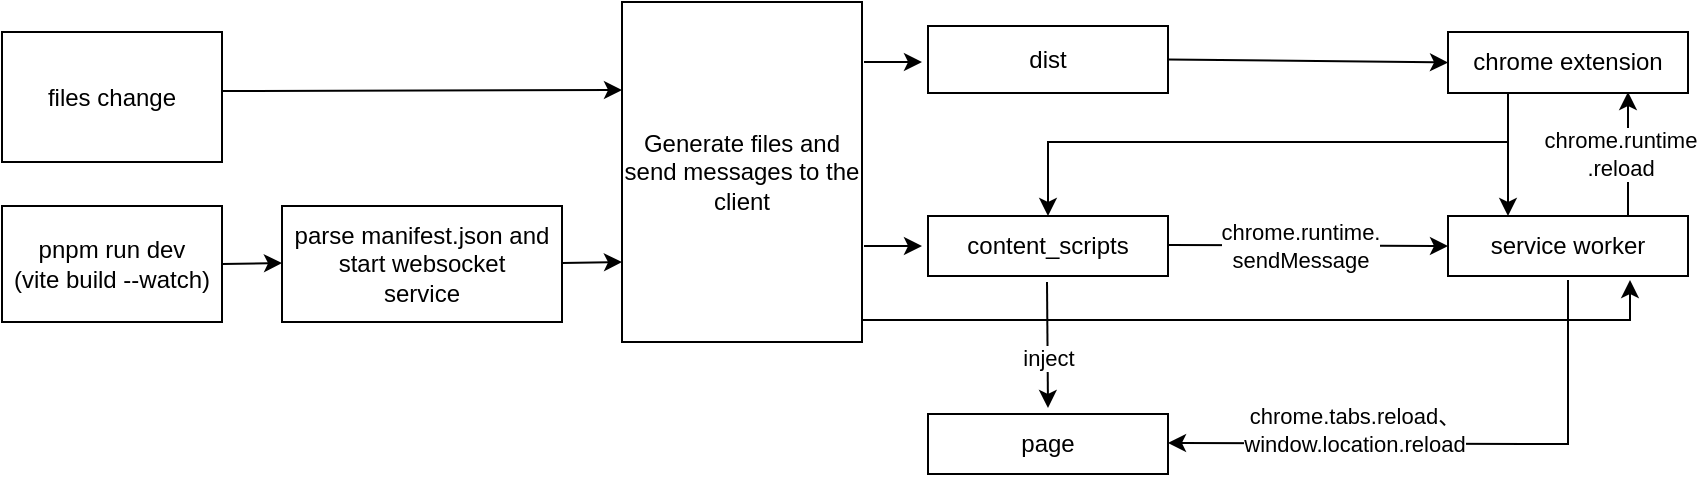 <mxfile version="20.3.0" type="github">
  <diagram id="_M_fOaLHztckxdP3wiTB" name="第 1 页">
    <mxGraphModel dx="1038" dy="547" grid="1" gridSize="10" guides="1" tooltips="1" connect="1" arrows="1" fold="1" page="1" pageScale="1" pageWidth="1169" pageHeight="1654" math="0" shadow="0">
      <root>
        <mxCell id="0" />
        <mxCell id="1" parent="0" />
        <mxCell id="QyMh-5r2N0dAt28rJuuR-1" value="files change" style="rounded=0;whiteSpace=wrap;html=1;" parent="1" vertex="1">
          <mxGeometry x="20" y="185" width="110" height="65" as="geometry" />
        </mxCell>
        <mxCell id="QyMh-5r2N0dAt28rJuuR-2" value="pnpm run dev&lt;br&gt;(vite build --watch)" style="rounded=0;whiteSpace=wrap;html=1;" parent="1" vertex="1">
          <mxGeometry x="20" y="272" width="110" height="58" as="geometry" />
        </mxCell>
        <mxCell id="QyMh-5r2N0dAt28rJuuR-4" value="" style="endArrow=classic;html=1;rounded=0;" parent="1" edge="1">
          <mxGeometry relative="1" as="geometry">
            <mxPoint x="130" y="301" as="sourcePoint" />
            <mxPoint x="160" y="300.5" as="targetPoint" />
          </mxGeometry>
        </mxCell>
        <mxCell id="QyMh-5r2N0dAt28rJuuR-6" value="parse manifest.json and start websocket&lt;br&gt;service" style="rounded=0;whiteSpace=wrap;html=1;" parent="1" vertex="1">
          <mxGeometry x="160" y="272" width="140" height="58" as="geometry" />
        </mxCell>
        <mxCell id="QyMh-5r2N0dAt28rJuuR-24" value="dist" style="rounded=0;whiteSpace=wrap;html=1;" parent="1" vertex="1">
          <mxGeometry x="483" y="182" width="120" height="33.5" as="geometry" />
        </mxCell>
        <mxCell id="QyMh-5r2N0dAt28rJuuR-25" value="" style="endArrow=classic;html=1;rounded=0;" parent="1" edge="1">
          <mxGeometry relative="1" as="geometry">
            <mxPoint x="451" y="292" as="sourcePoint" />
            <mxPoint x="480" y="292" as="targetPoint" />
          </mxGeometry>
        </mxCell>
        <mxCell id="QyMh-5r2N0dAt28rJuuR-27" value="content_scripts" style="rounded=0;whiteSpace=wrap;html=1;" parent="1" vertex="1">
          <mxGeometry x="483" y="277" width="120" height="30" as="geometry" />
        </mxCell>
        <mxCell id="QyMh-5r2N0dAt28rJuuR-33" value="" style="endArrow=classic;html=1;rounded=0;" parent="1" edge="1">
          <mxGeometry relative="1" as="geometry">
            <mxPoint x="542.5" y="310" as="sourcePoint" />
            <mxPoint x="543" y="373" as="targetPoint" />
          </mxGeometry>
        </mxCell>
        <mxCell id="QyMh-5r2N0dAt28rJuuR-34" value="inject" style="edgeLabel;resizable=0;html=1;align=center;verticalAlign=middle;" parent="QyMh-5r2N0dAt28rJuuR-33" connectable="0" vertex="1">
          <mxGeometry relative="1" as="geometry">
            <mxPoint y="6" as="offset" />
          </mxGeometry>
        </mxCell>
        <mxCell id="QyMh-5r2N0dAt28rJuuR-36" value="" style="endArrow=classic;html=1;rounded=0;exitX=1;exitY=0.5;exitDx=0;exitDy=0;entryX=0;entryY=0.5;entryDx=0;entryDy=0;" parent="1" source="QyMh-5r2N0dAt28rJuuR-24" target="QyMh-5r2N0dAt28rJuuR-39" edge="1">
          <mxGeometry relative="1" as="geometry">
            <mxPoint x="613" y="199.5" as="sourcePoint" />
            <mxPoint x="683" y="199.5" as="targetPoint" />
          </mxGeometry>
        </mxCell>
        <mxCell id="QyMh-5r2N0dAt28rJuuR-39" value="chrome extension" style="rounded=0;whiteSpace=wrap;html=1;" parent="1" vertex="1">
          <mxGeometry x="743" y="185" width="120" height="30.5" as="geometry" />
        </mxCell>
        <mxCell id="QyMh-5r2N0dAt28rJuuR-41" value="service worker" style="rounded=0;whiteSpace=wrap;html=1;" parent="1" vertex="1">
          <mxGeometry x="743" y="277" width="120" height="30" as="geometry" />
        </mxCell>
        <mxCell id="QyMh-5r2N0dAt28rJuuR-44" value="" style="endArrow=classic;html=1;rounded=0;" parent="1" edge="1">
          <mxGeometry relative="1" as="geometry">
            <mxPoint x="130" y="214.5" as="sourcePoint" />
            <mxPoint x="330" y="214" as="targetPoint" />
          </mxGeometry>
        </mxCell>
        <mxCell id="QyMh-5r2N0dAt28rJuuR-45" value="" style="endArrow=classic;html=1;rounded=0;" parent="1" edge="1">
          <mxGeometry relative="1" as="geometry">
            <mxPoint x="451" y="200" as="sourcePoint" />
            <mxPoint x="480" y="200" as="targetPoint" />
          </mxGeometry>
        </mxCell>
        <mxCell id="QyMh-5r2N0dAt28rJuuR-47" value="" style="endArrow=classic;html=1;rounded=0;" parent="1" edge="1">
          <mxGeometry relative="1" as="geometry">
            <mxPoint x="603" y="291.5" as="sourcePoint" />
            <mxPoint x="743" y="292" as="targetPoint" />
          </mxGeometry>
        </mxCell>
        <mxCell id="QyMh-5r2N0dAt28rJuuR-48" value="chrome.runtime.&lt;br&gt;sendMessage" style="edgeLabel;resizable=0;html=1;align=center;verticalAlign=middle;" parent="QyMh-5r2N0dAt28rJuuR-47" connectable="0" vertex="1">
          <mxGeometry relative="1" as="geometry">
            <mxPoint x="-4" as="offset" />
          </mxGeometry>
        </mxCell>
        <mxCell id="QyMh-5r2N0dAt28rJuuR-52" value="" style="endArrow=classic;html=1;rounded=0;entryX=0.25;entryY=0;entryDx=0;entryDy=0;" parent="1" target="QyMh-5r2N0dAt28rJuuR-41" edge="1">
          <mxGeometry width="50" height="50" relative="1" as="geometry">
            <mxPoint x="773" y="215.5" as="sourcePoint" />
            <mxPoint x="773" y="255.58" as="targetPoint" />
          </mxGeometry>
        </mxCell>
        <mxCell id="QyMh-5r2N0dAt28rJuuR-55" value="" style="endArrow=classic;html=1;rounded=0;exitX=0.75;exitY=0;exitDx=0;exitDy=0;" parent="1" source="QyMh-5r2N0dAt28rJuuR-41" edge="1">
          <mxGeometry relative="1" as="geometry">
            <mxPoint x="833" y="270" as="sourcePoint" />
            <mxPoint x="833" y="215" as="targetPoint" />
          </mxGeometry>
        </mxCell>
        <mxCell id="QyMh-5r2N0dAt28rJuuR-56" value="chrome.runtime&lt;br&gt;.reload" style="edgeLabel;resizable=0;html=1;align=center;verticalAlign=middle;" parent="QyMh-5r2N0dAt28rJuuR-55" connectable="0" vertex="1">
          <mxGeometry relative="1" as="geometry">
            <mxPoint x="-4" as="offset" />
          </mxGeometry>
        </mxCell>
        <mxCell id="QyMh-5r2N0dAt28rJuuR-60" value="" style="endArrow=classic;html=1;rounded=0;entryX=0.5;entryY=0;entryDx=0;entryDy=0;" parent="1" target="QyMh-5r2N0dAt28rJuuR-27" edge="1">
          <mxGeometry width="50" height="50" relative="1" as="geometry">
            <mxPoint x="773" y="240" as="sourcePoint" />
            <mxPoint x="533" y="259.5" as="targetPoint" />
            <Array as="points">
              <mxPoint x="543" y="240" />
            </Array>
          </mxGeometry>
        </mxCell>
        <mxCell id="QyMh-5r2N0dAt28rJuuR-62" value="page" style="rounded=0;whiteSpace=wrap;html=1;" parent="1" vertex="1">
          <mxGeometry x="483" y="376" width="120" height="30" as="geometry" />
        </mxCell>
        <mxCell id="QyMh-5r2N0dAt28rJuuR-63" value="" style="endArrow=classic;html=1;rounded=0;" parent="1" edge="1">
          <mxGeometry width="50" height="50" relative="1" as="geometry">
            <mxPoint x="803" y="309" as="sourcePoint" />
            <mxPoint x="603" y="390.5" as="targetPoint" />
            <Array as="points">
              <mxPoint x="803" y="391" />
            </Array>
          </mxGeometry>
        </mxCell>
        <mxCell id="QyMh-5r2N0dAt28rJuuR-64" value="chrome.tabs.reload、&lt;br&gt;window.location.reload" style="edgeLabel;html=1;align=center;verticalAlign=middle;resizable=0;points=[];" parent="QyMh-5r2N0dAt28rJuuR-63" vertex="1" connectable="0">
          <mxGeometry x="0.479" y="-2" relative="1" as="geometry">
            <mxPoint x="19" y="-5" as="offset" />
          </mxGeometry>
        </mxCell>
        <mxCell id="HcunS0X9Rf5Wt13aIQS7-4" value="" style="endArrow=classic;html=1;rounded=0;" edge="1" parent="1">
          <mxGeometry relative="1" as="geometry">
            <mxPoint x="300" y="300.5" as="sourcePoint" />
            <mxPoint x="330" y="300" as="targetPoint" />
          </mxGeometry>
        </mxCell>
        <mxCell id="HcunS0X9Rf5Wt13aIQS7-5" value="Generate files and send messages to the client" style="rounded=0;whiteSpace=wrap;html=1;" vertex="1" parent="1">
          <mxGeometry x="330" y="170" width="120" height="170" as="geometry" />
        </mxCell>
        <mxCell id="HcunS0X9Rf5Wt13aIQS7-6" value="" style="edgeStyle=segmentEdgeStyle;endArrow=classic;html=1;rounded=0;exitX=1;exitY=0.941;exitDx=0;exitDy=0;exitPerimeter=0;" edge="1" parent="1">
          <mxGeometry width="50" height="50" relative="1" as="geometry">
            <mxPoint x="450" y="328.97" as="sourcePoint" />
            <mxPoint x="834" y="309" as="targetPoint" />
          </mxGeometry>
        </mxCell>
      </root>
    </mxGraphModel>
  </diagram>
</mxfile>
